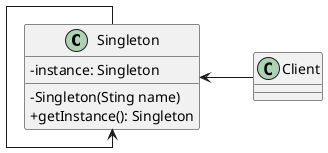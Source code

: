 @startuml
'https://plantuml.com/class-diagram

skinparam classAttributeIconSize 0
skinparam linetype ortho

class Singleton{
- Singleton(Sting name)
-instance: Singleton
+getInstance(): Singleton
}

class Client{}

Singleton --> Singleton
Client -left-> Singleton
@enduml